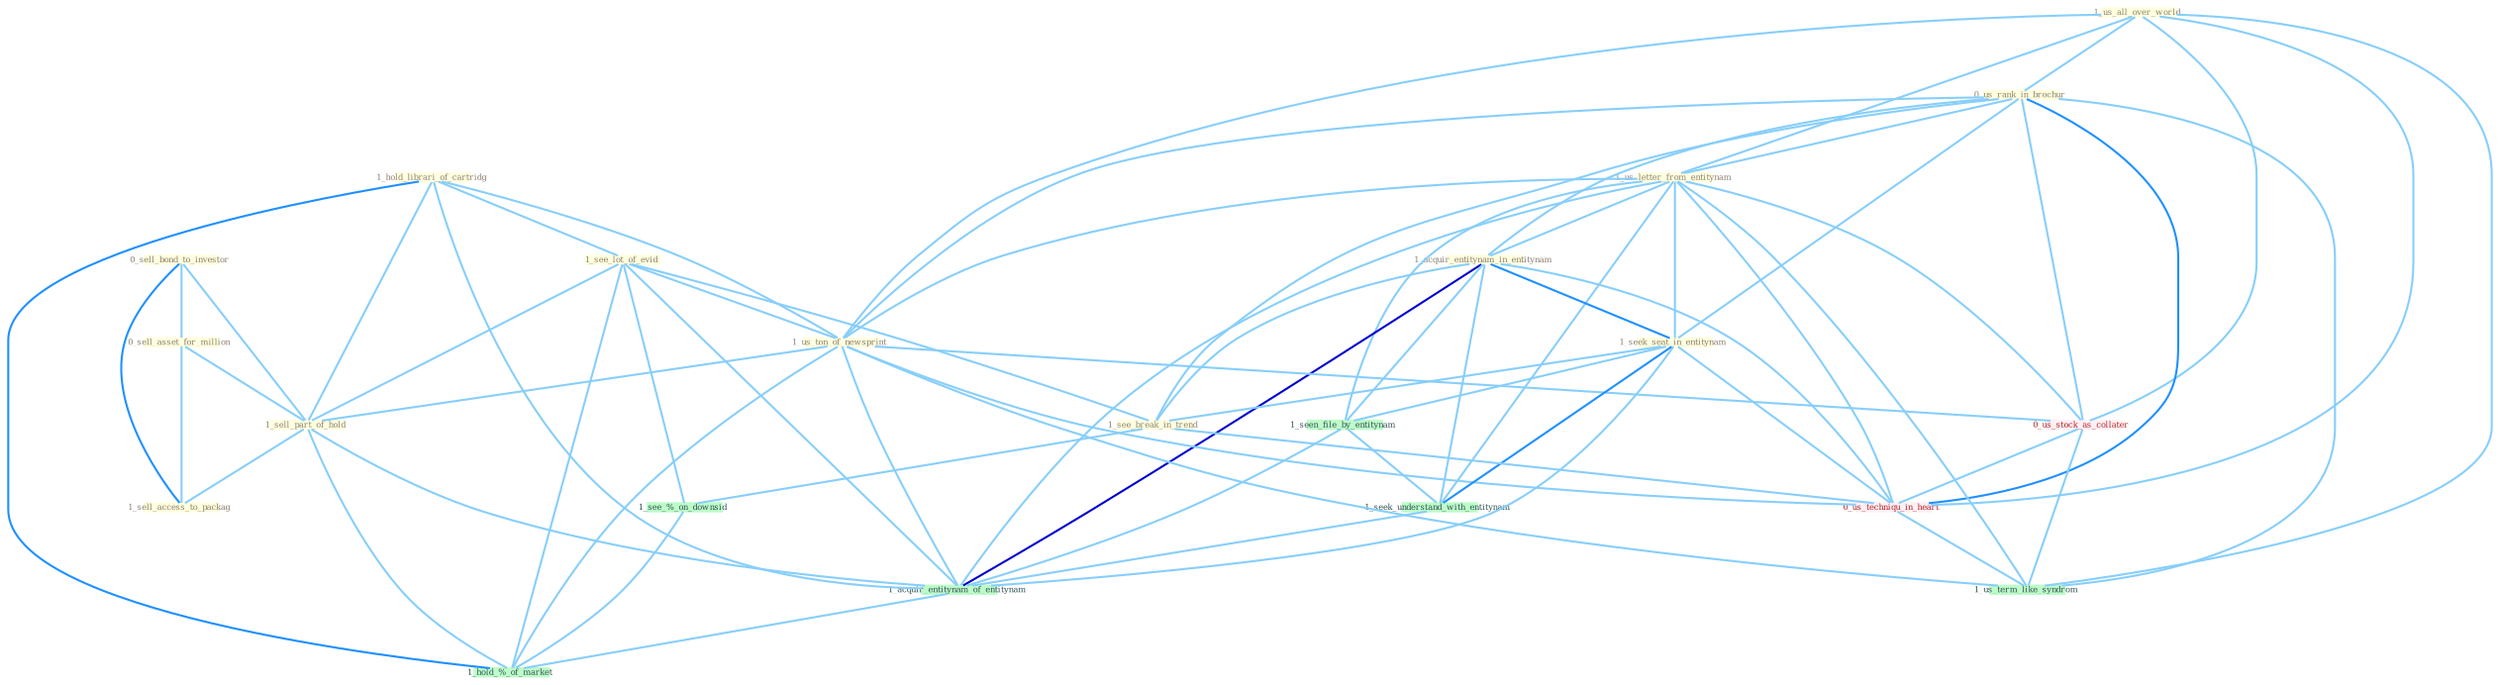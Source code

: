 Graph G{ 
    node
    [shape=polygon,style=filled,width=.5,height=.06,color="#BDFCC9",fixedsize=true,fontsize=4,
    fontcolor="#2f4f4f"];
    {node
    [color="#ffffe0", fontcolor="#8b7d6b"] "1_hold_librari_of_cartridg " "1_see_lot_of_evid " "0_sell_bond_to_investor " "1_us_all_over_world " "0_sell_asset_for_million " "0_us_rank_in_brochur " "1_us_letter_from_entitynam " "1_acquir_entitynam_in_entitynam " "1_us_ton_of_newsprint " "1_sell_part_of_hold " "1_seek_seat_in_entitynam " "1_see_break_in_trend " "1_sell_access_to_packag "}
{node [color="#fff0f5", fontcolor="#b22222"] "0_us_stock_as_collater " "0_us_techniqu_in_heart "}
edge [color="#B0E2FF"];

	"1_hold_librari_of_cartridg " -- "1_see_lot_of_evid " [w="1", color="#87cefa" ];
	"1_hold_librari_of_cartridg " -- "1_us_ton_of_newsprint " [w="1", color="#87cefa" ];
	"1_hold_librari_of_cartridg " -- "1_sell_part_of_hold " [w="1", color="#87cefa" ];
	"1_hold_librari_of_cartridg " -- "1_acquir_entitynam_of_entitynam " [w="1", color="#87cefa" ];
	"1_hold_librari_of_cartridg " -- "1_hold_%_of_market " [w="2", color="#1e90ff" , len=0.8];
	"1_see_lot_of_evid " -- "1_us_ton_of_newsprint " [w="1", color="#87cefa" ];
	"1_see_lot_of_evid " -- "1_sell_part_of_hold " [w="1", color="#87cefa" ];
	"1_see_lot_of_evid " -- "1_see_break_in_trend " [w="1", color="#87cefa" ];
	"1_see_lot_of_evid " -- "1_acquir_entitynam_of_entitynam " [w="1", color="#87cefa" ];
	"1_see_lot_of_evid " -- "1_see_%_on_downsid " [w="1", color="#87cefa" ];
	"1_see_lot_of_evid " -- "1_hold_%_of_market " [w="1", color="#87cefa" ];
	"0_sell_bond_to_investor " -- "0_sell_asset_for_million " [w="1", color="#87cefa" ];
	"0_sell_bond_to_investor " -- "1_sell_part_of_hold " [w="1", color="#87cefa" ];
	"0_sell_bond_to_investor " -- "1_sell_access_to_packag " [w="2", color="#1e90ff" , len=0.8];
	"1_us_all_over_world " -- "0_us_rank_in_brochur " [w="1", color="#87cefa" ];
	"1_us_all_over_world " -- "1_us_letter_from_entitynam " [w="1", color="#87cefa" ];
	"1_us_all_over_world " -- "1_us_ton_of_newsprint " [w="1", color="#87cefa" ];
	"1_us_all_over_world " -- "0_us_stock_as_collater " [w="1", color="#87cefa" ];
	"1_us_all_over_world " -- "0_us_techniqu_in_heart " [w="1", color="#87cefa" ];
	"1_us_all_over_world " -- "1_us_term_like_syndrom " [w="1", color="#87cefa" ];
	"0_sell_asset_for_million " -- "1_sell_part_of_hold " [w="1", color="#87cefa" ];
	"0_sell_asset_for_million " -- "1_sell_access_to_packag " [w="1", color="#87cefa" ];
	"0_us_rank_in_brochur " -- "1_us_letter_from_entitynam " [w="1", color="#87cefa" ];
	"0_us_rank_in_brochur " -- "1_acquir_entitynam_in_entitynam " [w="1", color="#87cefa" ];
	"0_us_rank_in_brochur " -- "1_us_ton_of_newsprint " [w="1", color="#87cefa" ];
	"0_us_rank_in_brochur " -- "1_seek_seat_in_entitynam " [w="1", color="#87cefa" ];
	"0_us_rank_in_brochur " -- "1_see_break_in_trend " [w="1", color="#87cefa" ];
	"0_us_rank_in_brochur " -- "0_us_stock_as_collater " [w="1", color="#87cefa" ];
	"0_us_rank_in_brochur " -- "0_us_techniqu_in_heart " [w="2", color="#1e90ff" , len=0.8];
	"0_us_rank_in_brochur " -- "1_us_term_like_syndrom " [w="1", color="#87cefa" ];
	"1_us_letter_from_entitynam " -- "1_acquir_entitynam_in_entitynam " [w="1", color="#87cefa" ];
	"1_us_letter_from_entitynam " -- "1_us_ton_of_newsprint " [w="1", color="#87cefa" ];
	"1_us_letter_from_entitynam " -- "1_seek_seat_in_entitynam " [w="1", color="#87cefa" ];
	"1_us_letter_from_entitynam " -- "1_seen_file_by_entitynam " [w="1", color="#87cefa" ];
	"1_us_letter_from_entitynam " -- "0_us_stock_as_collater " [w="1", color="#87cefa" ];
	"1_us_letter_from_entitynam " -- "1_seek_understand_with_entitynam " [w="1", color="#87cefa" ];
	"1_us_letter_from_entitynam " -- "1_acquir_entitynam_of_entitynam " [w="1", color="#87cefa" ];
	"1_us_letter_from_entitynam " -- "0_us_techniqu_in_heart " [w="1", color="#87cefa" ];
	"1_us_letter_from_entitynam " -- "1_us_term_like_syndrom " [w="1", color="#87cefa" ];
	"1_acquir_entitynam_in_entitynam " -- "1_seek_seat_in_entitynam " [w="2", color="#1e90ff" , len=0.8];
	"1_acquir_entitynam_in_entitynam " -- "1_see_break_in_trend " [w="1", color="#87cefa" ];
	"1_acquir_entitynam_in_entitynam " -- "1_seen_file_by_entitynam " [w="1", color="#87cefa" ];
	"1_acquir_entitynam_in_entitynam " -- "1_seek_understand_with_entitynam " [w="1", color="#87cefa" ];
	"1_acquir_entitynam_in_entitynam " -- "1_acquir_entitynam_of_entitynam " [w="3", color="#0000cd" , len=0.6];
	"1_acquir_entitynam_in_entitynam " -- "0_us_techniqu_in_heart " [w="1", color="#87cefa" ];
	"1_us_ton_of_newsprint " -- "1_sell_part_of_hold " [w="1", color="#87cefa" ];
	"1_us_ton_of_newsprint " -- "0_us_stock_as_collater " [w="1", color="#87cefa" ];
	"1_us_ton_of_newsprint " -- "1_acquir_entitynam_of_entitynam " [w="1", color="#87cefa" ];
	"1_us_ton_of_newsprint " -- "0_us_techniqu_in_heart " [w="1", color="#87cefa" ];
	"1_us_ton_of_newsprint " -- "1_us_term_like_syndrom " [w="1", color="#87cefa" ];
	"1_us_ton_of_newsprint " -- "1_hold_%_of_market " [w="1", color="#87cefa" ];
	"1_sell_part_of_hold " -- "1_sell_access_to_packag " [w="1", color="#87cefa" ];
	"1_sell_part_of_hold " -- "1_acquir_entitynam_of_entitynam " [w="1", color="#87cefa" ];
	"1_sell_part_of_hold " -- "1_hold_%_of_market " [w="1", color="#87cefa" ];
	"1_seek_seat_in_entitynam " -- "1_see_break_in_trend " [w="1", color="#87cefa" ];
	"1_seek_seat_in_entitynam " -- "1_seen_file_by_entitynam " [w="1", color="#87cefa" ];
	"1_seek_seat_in_entitynam " -- "1_seek_understand_with_entitynam " [w="2", color="#1e90ff" , len=0.8];
	"1_seek_seat_in_entitynam " -- "1_acquir_entitynam_of_entitynam " [w="1", color="#87cefa" ];
	"1_seek_seat_in_entitynam " -- "0_us_techniqu_in_heart " [w="1", color="#87cefa" ];
	"1_see_break_in_trend " -- "0_us_techniqu_in_heart " [w="1", color="#87cefa" ];
	"1_see_break_in_trend " -- "1_see_%_on_downsid " [w="1", color="#87cefa" ];
	"1_seen_file_by_entitynam " -- "1_seek_understand_with_entitynam " [w="1", color="#87cefa" ];
	"1_seen_file_by_entitynam " -- "1_acquir_entitynam_of_entitynam " [w="1", color="#87cefa" ];
	"0_us_stock_as_collater " -- "0_us_techniqu_in_heart " [w="1", color="#87cefa" ];
	"0_us_stock_as_collater " -- "1_us_term_like_syndrom " [w="1", color="#87cefa" ];
	"1_seek_understand_with_entitynam " -- "1_acquir_entitynam_of_entitynam " [w="1", color="#87cefa" ];
	"1_acquir_entitynam_of_entitynam " -- "1_hold_%_of_market " [w="1", color="#87cefa" ];
	"0_us_techniqu_in_heart " -- "1_us_term_like_syndrom " [w="1", color="#87cefa" ];
	"1_see_%_on_downsid " -- "1_hold_%_of_market " [w="1", color="#87cefa" ];
}